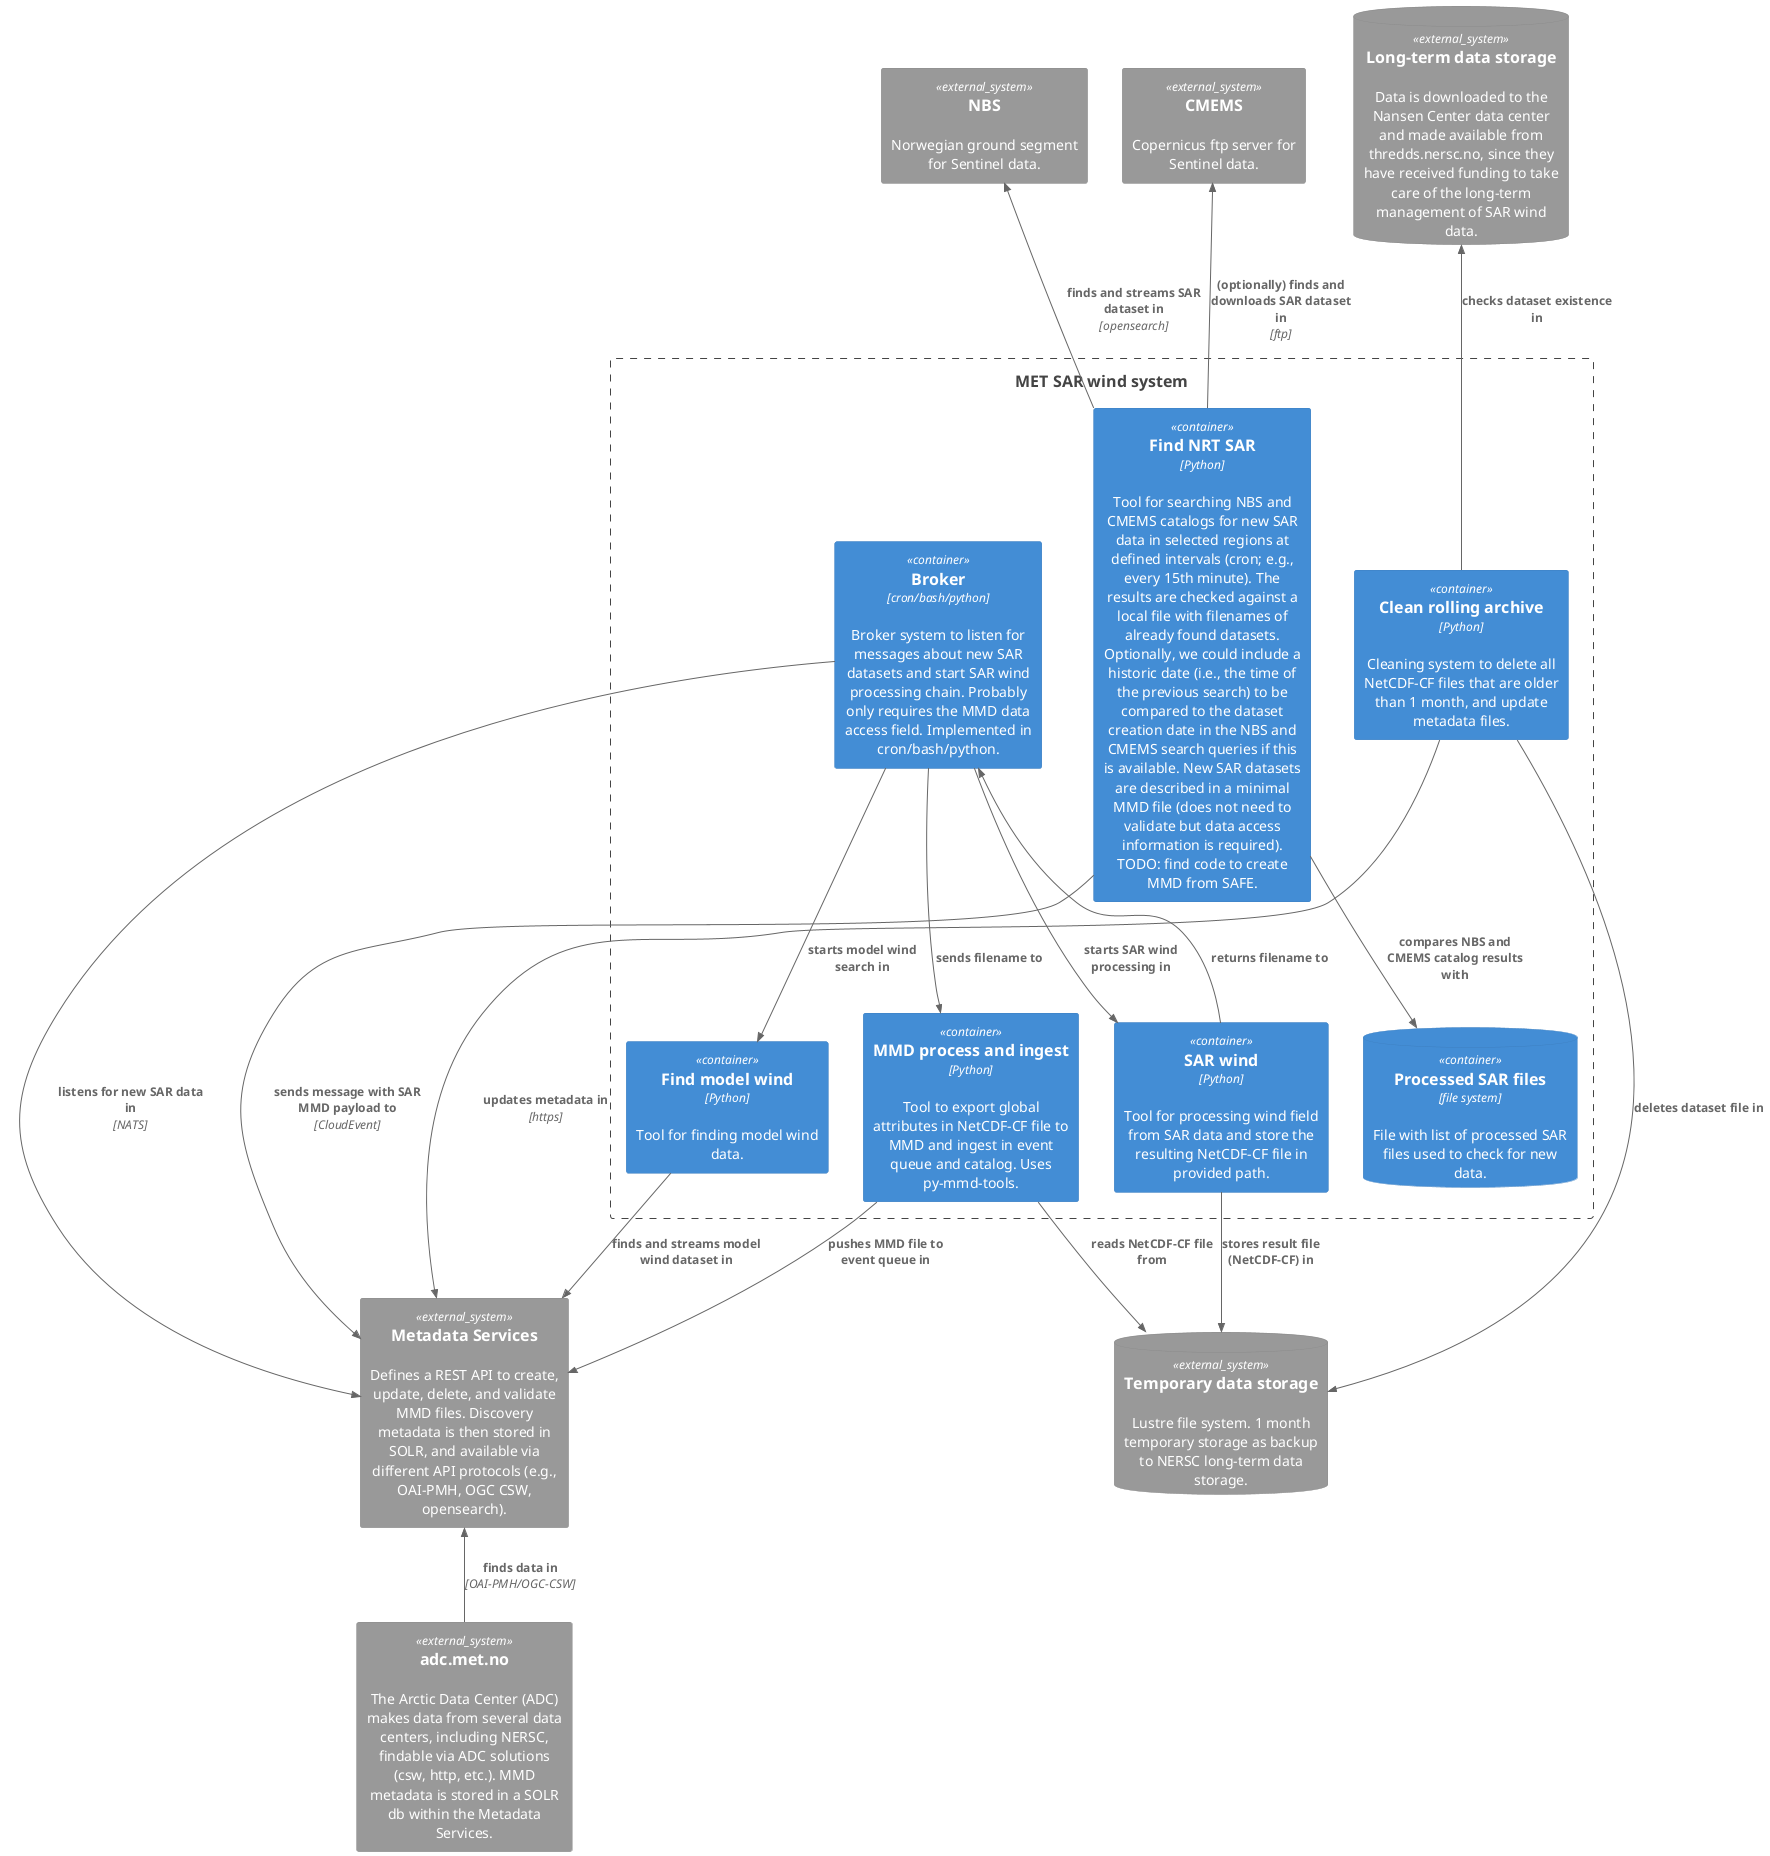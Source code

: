 @startuml "container-diagram"
'!include https://raw.githubusercontent.com/plantuml-stdlib/C4-PlantUML/master/C4_Container.puml
!include <C4/C4_Container>

'LAYOUT_LEFT_RIGHT()

System_Ext(adc, "adc.met.no", "The Arctic Data Center (ADC) makes data from several data centers, including NERSC, findable via ADC solutions (csw, http, etc.). MMD metadata is stored in a SOLR db within the Metadata Services.") 
'System_Ext(datamet, "data.met.no", "METs web based data catalog interface (data.met.no). data.met.no makes data from MET findable via ADC solutions (csw, http, etc.). MMD metadata is stored in a SOLR db within the Metadata Services. SAR wind datasets are available for one month after production.") 

System_Ext(nbs, "NBS", "Norwegian ground segment for Sentinel data.")
System_Ext(cmems, "CMEMS", "Copernicus ftp server for Sentinel data.")
System_Ext(met, "Metadata Services", "Defines a REST API to create, update, delete, and validate MMD files. Discovery metadata is then stored in SOLR, and available via different API protocols (e.g., OAI-PMH, OGC CSW, opensearch).")
SystemDb_Ext(nersc, "Long-term data storage", "Data is downloaded to the Nansen Center data center and made available from thredds.nersc.no, since they have received funding to take care of the long-term management of SAR wind data.")
SystemDb_Ext(met_storage, "Temporary data storage", "Lustre file system. 1 month temporary storage as backup to NERSC long-term data storage.")

Boundary(sarwindboundary, "MET SAR wind system"){
  Container(cleanup, "Clean rolling archive", "Python", "Cleaning system to delete all NetCDF-CF files that are older than 1 month, and update metadata files.")
  Container(broker, "Broker", "cron/bash/python", "Broker system to listen for messages about new SAR datasets and start SAR wind processing chain. Probably only requires the MMD data access field. Implemented in cron/bash/python.")
  
  Container(findsar, "Find NRT SAR", "Python", "Tool for searching NBS and CMEMS catalogs for new SAR data in selected regions at defined intervals (cron; e.g., every 15th minute). The results are checked against a local file with filenames of already found datasets. Optionally, we could include a historic date (i.e., the time of the previous search) to be compared to the dataset creation date in the NBS and CMEMS search queries if this is available. New SAR datasets are described in a minimal MMD file (does not need to validate but data access information is required). TODO: find code to create MMD from SAFE.")
  
  ContainerDb(processed_sar, "Processed SAR files", "file system", "File with list of processed SAR files used to check for new data.")
  
  Container(findmodel, "Find model wind", "Python", "Tool for finding model wind data.")
  Container(sarwind, "SAR wind", "Python", "Tool for processing wind field from SAR data and store the resulting NetCDF-CF file in provided path.")
  Container(nc2mmd, "MMD process and ingest", "Python", "Tool to export global attributes in NetCDF-CF file to MMD and ingest in event queue and catalog. Uses py-mmd-tools.")
}

Rel(broker, met, "listens for new SAR data in", "NATS")

Rel(broker, findmodel, "starts model wind search in")
Rel(broker, sarwind, "starts SAR wind processing in")
Rel(broker, nc2mmd, "sends filename to")

Rel(sarwind, broker, "returns filename to")

Rel(sarwind, met_storage, "stores result file (NetCDF-CF) in")

Rel(nc2mmd, met_storage, "reads NetCDF-CF file from")
Rel(nc2mmd, met, "pushes MMD file to event queue in")

Rel_U(findsar, nbs, "finds and streams SAR dataset in", "opensearch")
Rel_U(findsar, cmems, "(optionally) finds and downloads SAR dataset in", "ftp")
Rel(findsar, met, "sends message with SAR MMD payload to", "CloudEvent")

Rel(findsar, processed_sar, "compares NBS and CMEMS catalog results with")

Rel(findmodel, met, "finds and streams model wind dataset in")

Rel_U(cleanup, nersc, "checks dataset existence in")
Rel(cleanup, met_storage, "deletes dataset file in")
Rel(cleanup, met, "updates metadata in", "https")

Rel_U(adc, met, "finds data in", "OAI-PMH/OGC-CSW")
'Rel_U(datamet, met, "finds data in", "OAI-PMH/OGC-CSW")

'SHOW_LEGEND()

@enduml
